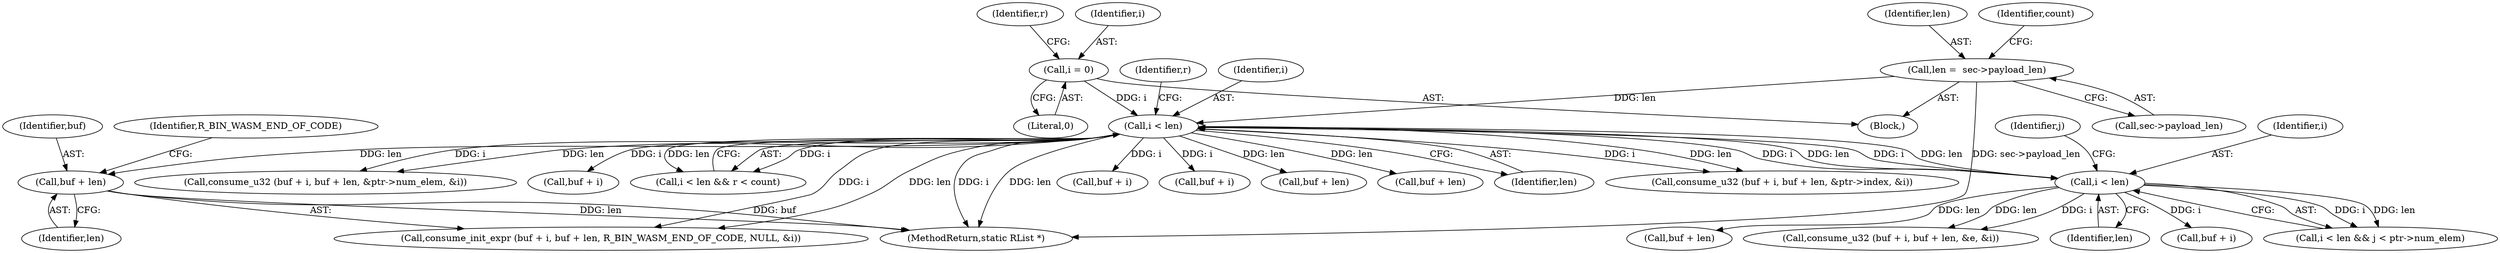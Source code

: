 digraph "0_radare2_d2632f6483a3ceb5d8e0a5fb11142c51c43978b4_1@pointer" {
"1000201" [label="(Call,buf + len)"];
"1000159" [label="(Call,i < len)"];
"1000150" [label="(Call,i = 0)"];
"1000239" [label="(Call,i < len)"];
"1000138" [label="(Call,len =  sec->payload_len)"];
"1000201" [label="(Call,buf + len)"];
"1000138" [label="(Call,len =  sec->payload_len)"];
"1000275" [label="(MethodReturn,static RList *)"];
"1000163" [label="(Identifier,r)"];
"1000203" [label="(Identifier,len)"];
"1000155" [label="(Identifier,r)"];
"1000216" [label="(Call,buf + i)"];
"1000139" [label="(Identifier,len)"];
"1000152" [label="(Literal,0)"];
"1000159" [label="(Call,i < len)"];
"1000140" [label="(Call,sec->payload_len)"];
"1000202" [label="(Identifier,buf)"];
"1000239" [label="(Call,i < len)"];
"1000241" [label="(Identifier,len)"];
"1000252" [label="(Call,buf + i)"];
"1000145" [label="(Identifier,count)"];
"1000178" [label="(Call,buf + i)"];
"1000181" [label="(Call,buf + len)"];
"1000219" [label="(Call,buf + len)"];
"1000161" [label="(Identifier,len)"];
"1000240" [label="(Identifier,i)"];
"1000151" [label="(Identifier,i)"];
"1000177" [label="(Call,consume_u32 (buf + i, buf + len, &ptr->index, &i))"];
"1000243" [label="(Identifier,j)"];
"1000204" [label="(Identifier,R_BIN_WASM_END_OF_CODE)"];
"1000150" [label="(Call,i = 0)"];
"1000160" [label="(Identifier,i)"];
"1000238" [label="(Call,i < len && j < ptr->num_elem)"];
"1000215" [label="(Call,consume_u32 (buf + i, buf + len, &ptr->num_elem, &i))"];
"1000198" [label="(Call,buf + i)"];
"1000255" [label="(Call,buf + len)"];
"1000158" [label="(Call,i < len && r < count)"];
"1000103" [label="(Block,)"];
"1000251" [label="(Call,consume_u32 (buf + i, buf + len, &e, &i))"];
"1000197" [label="(Call,consume_init_expr (buf + i, buf + len, R_BIN_WASM_END_OF_CODE, NULL, &i))"];
"1000201" -> "1000197"  [label="AST: "];
"1000201" -> "1000203"  [label="CFG: "];
"1000202" -> "1000201"  [label="AST: "];
"1000203" -> "1000201"  [label="AST: "];
"1000204" -> "1000201"  [label="CFG: "];
"1000201" -> "1000275"  [label="DDG: len"];
"1000201" -> "1000275"  [label="DDG: buf"];
"1000159" -> "1000201"  [label="DDG: len"];
"1000159" -> "1000158"  [label="AST: "];
"1000159" -> "1000161"  [label="CFG: "];
"1000160" -> "1000159"  [label="AST: "];
"1000161" -> "1000159"  [label="AST: "];
"1000163" -> "1000159"  [label="CFG: "];
"1000158" -> "1000159"  [label="CFG: "];
"1000159" -> "1000275"  [label="DDG: i"];
"1000159" -> "1000275"  [label="DDG: len"];
"1000159" -> "1000158"  [label="DDG: i"];
"1000159" -> "1000158"  [label="DDG: len"];
"1000150" -> "1000159"  [label="DDG: i"];
"1000239" -> "1000159"  [label="DDG: i"];
"1000239" -> "1000159"  [label="DDG: len"];
"1000138" -> "1000159"  [label="DDG: len"];
"1000159" -> "1000177"  [label="DDG: i"];
"1000159" -> "1000177"  [label="DDG: len"];
"1000159" -> "1000178"  [label="DDG: i"];
"1000159" -> "1000181"  [label="DDG: len"];
"1000159" -> "1000197"  [label="DDG: i"];
"1000159" -> "1000197"  [label="DDG: len"];
"1000159" -> "1000198"  [label="DDG: i"];
"1000159" -> "1000215"  [label="DDG: i"];
"1000159" -> "1000215"  [label="DDG: len"];
"1000159" -> "1000216"  [label="DDG: i"];
"1000159" -> "1000219"  [label="DDG: len"];
"1000159" -> "1000239"  [label="DDG: i"];
"1000159" -> "1000239"  [label="DDG: len"];
"1000150" -> "1000103"  [label="AST: "];
"1000150" -> "1000152"  [label="CFG: "];
"1000151" -> "1000150"  [label="AST: "];
"1000152" -> "1000150"  [label="AST: "];
"1000155" -> "1000150"  [label="CFG: "];
"1000239" -> "1000238"  [label="AST: "];
"1000239" -> "1000241"  [label="CFG: "];
"1000240" -> "1000239"  [label="AST: "];
"1000241" -> "1000239"  [label="AST: "];
"1000243" -> "1000239"  [label="CFG: "];
"1000238" -> "1000239"  [label="CFG: "];
"1000239" -> "1000238"  [label="DDG: i"];
"1000239" -> "1000238"  [label="DDG: len"];
"1000239" -> "1000251"  [label="DDG: i"];
"1000239" -> "1000251"  [label="DDG: len"];
"1000239" -> "1000252"  [label="DDG: i"];
"1000239" -> "1000255"  [label="DDG: len"];
"1000138" -> "1000103"  [label="AST: "];
"1000138" -> "1000140"  [label="CFG: "];
"1000139" -> "1000138"  [label="AST: "];
"1000140" -> "1000138"  [label="AST: "];
"1000145" -> "1000138"  [label="CFG: "];
"1000138" -> "1000275"  [label="DDG: sec->payload_len"];
}

